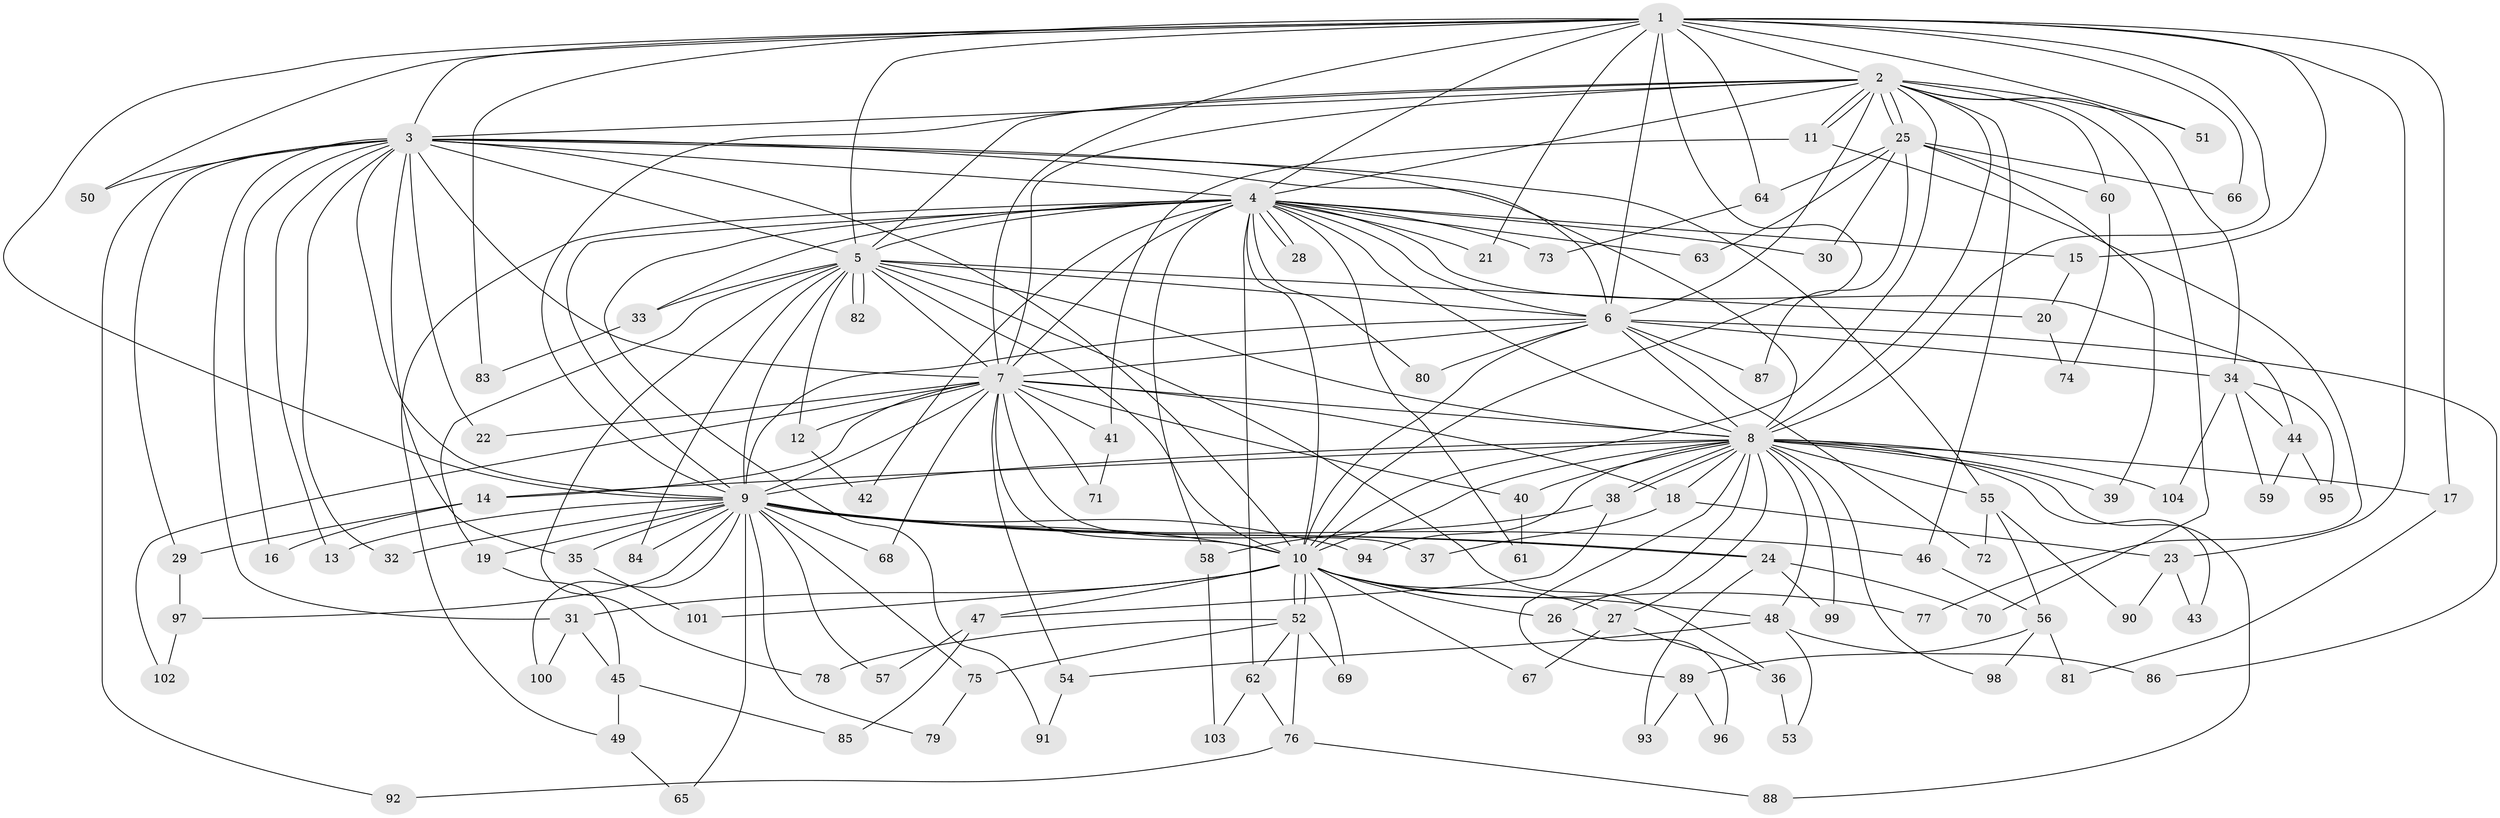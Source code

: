 // Generated by graph-tools (version 1.1) at 2025/01/03/09/25 03:01:27]
// undirected, 104 vertices, 233 edges
graph export_dot {
graph [start="1"]
  node [color=gray90,style=filled];
  1;
  2;
  3;
  4;
  5;
  6;
  7;
  8;
  9;
  10;
  11;
  12;
  13;
  14;
  15;
  16;
  17;
  18;
  19;
  20;
  21;
  22;
  23;
  24;
  25;
  26;
  27;
  28;
  29;
  30;
  31;
  32;
  33;
  34;
  35;
  36;
  37;
  38;
  39;
  40;
  41;
  42;
  43;
  44;
  45;
  46;
  47;
  48;
  49;
  50;
  51;
  52;
  53;
  54;
  55;
  56;
  57;
  58;
  59;
  60;
  61;
  62;
  63;
  64;
  65;
  66;
  67;
  68;
  69;
  70;
  71;
  72;
  73;
  74;
  75;
  76;
  77;
  78;
  79;
  80;
  81;
  82;
  83;
  84;
  85;
  86;
  87;
  88;
  89;
  90;
  91;
  92;
  93;
  94;
  95;
  96;
  97;
  98;
  99;
  100;
  101;
  102;
  103;
  104;
  1 -- 2;
  1 -- 3;
  1 -- 4;
  1 -- 5;
  1 -- 6;
  1 -- 7;
  1 -- 8;
  1 -- 9;
  1 -- 10;
  1 -- 15;
  1 -- 17;
  1 -- 21;
  1 -- 23;
  1 -- 50;
  1 -- 51;
  1 -- 64;
  1 -- 66;
  1 -- 83;
  2 -- 3;
  2 -- 4;
  2 -- 5;
  2 -- 6;
  2 -- 7;
  2 -- 8;
  2 -- 9;
  2 -- 10;
  2 -- 11;
  2 -- 11;
  2 -- 25;
  2 -- 25;
  2 -- 34;
  2 -- 46;
  2 -- 51;
  2 -- 60;
  2 -- 70;
  3 -- 4;
  3 -- 5;
  3 -- 6;
  3 -- 7;
  3 -- 8;
  3 -- 9;
  3 -- 10;
  3 -- 13;
  3 -- 16;
  3 -- 22;
  3 -- 29;
  3 -- 31;
  3 -- 32;
  3 -- 35;
  3 -- 50;
  3 -- 55;
  3 -- 92;
  4 -- 5;
  4 -- 6;
  4 -- 7;
  4 -- 8;
  4 -- 9;
  4 -- 10;
  4 -- 15;
  4 -- 21;
  4 -- 28;
  4 -- 28;
  4 -- 30;
  4 -- 33;
  4 -- 42;
  4 -- 44;
  4 -- 49;
  4 -- 58;
  4 -- 61;
  4 -- 62;
  4 -- 63;
  4 -- 73;
  4 -- 80;
  4 -- 91;
  5 -- 6;
  5 -- 7;
  5 -- 8;
  5 -- 9;
  5 -- 10;
  5 -- 12;
  5 -- 19;
  5 -- 20;
  5 -- 33;
  5 -- 36;
  5 -- 78;
  5 -- 82;
  5 -- 82;
  5 -- 84;
  6 -- 7;
  6 -- 8;
  6 -- 9;
  6 -- 10;
  6 -- 34;
  6 -- 72;
  6 -- 80;
  6 -- 86;
  6 -- 87;
  7 -- 8;
  7 -- 9;
  7 -- 10;
  7 -- 12;
  7 -- 14;
  7 -- 18;
  7 -- 22;
  7 -- 37;
  7 -- 40;
  7 -- 41;
  7 -- 54;
  7 -- 68;
  7 -- 71;
  7 -- 102;
  8 -- 9;
  8 -- 10;
  8 -- 14;
  8 -- 17;
  8 -- 18;
  8 -- 26;
  8 -- 27;
  8 -- 38;
  8 -- 38;
  8 -- 39;
  8 -- 40;
  8 -- 43;
  8 -- 48;
  8 -- 55;
  8 -- 88;
  8 -- 89;
  8 -- 94;
  8 -- 98;
  8 -- 99;
  8 -- 104;
  9 -- 10;
  9 -- 13;
  9 -- 19;
  9 -- 24;
  9 -- 24;
  9 -- 32;
  9 -- 35;
  9 -- 46;
  9 -- 57;
  9 -- 65;
  9 -- 68;
  9 -- 75;
  9 -- 79;
  9 -- 84;
  9 -- 94;
  9 -- 97;
  9 -- 100;
  10 -- 26;
  10 -- 27;
  10 -- 31;
  10 -- 47;
  10 -- 48;
  10 -- 52;
  10 -- 52;
  10 -- 67;
  10 -- 69;
  10 -- 77;
  10 -- 101;
  11 -- 41;
  11 -- 77;
  12 -- 42;
  14 -- 16;
  14 -- 29;
  15 -- 20;
  17 -- 81;
  18 -- 23;
  18 -- 37;
  19 -- 45;
  20 -- 74;
  23 -- 43;
  23 -- 90;
  24 -- 70;
  24 -- 93;
  24 -- 99;
  25 -- 30;
  25 -- 39;
  25 -- 60;
  25 -- 63;
  25 -- 64;
  25 -- 66;
  25 -- 87;
  26 -- 96;
  27 -- 36;
  27 -- 67;
  29 -- 97;
  31 -- 45;
  31 -- 100;
  33 -- 83;
  34 -- 44;
  34 -- 59;
  34 -- 95;
  34 -- 104;
  35 -- 101;
  36 -- 53;
  38 -- 47;
  38 -- 58;
  40 -- 61;
  41 -- 71;
  44 -- 59;
  44 -- 95;
  45 -- 49;
  45 -- 85;
  46 -- 56;
  47 -- 57;
  47 -- 85;
  48 -- 53;
  48 -- 54;
  48 -- 86;
  49 -- 65;
  52 -- 62;
  52 -- 69;
  52 -- 75;
  52 -- 76;
  52 -- 78;
  54 -- 91;
  55 -- 56;
  55 -- 72;
  55 -- 90;
  56 -- 81;
  56 -- 89;
  56 -- 98;
  58 -- 103;
  60 -- 74;
  62 -- 76;
  62 -- 103;
  64 -- 73;
  75 -- 79;
  76 -- 88;
  76 -- 92;
  89 -- 93;
  89 -- 96;
  97 -- 102;
}

